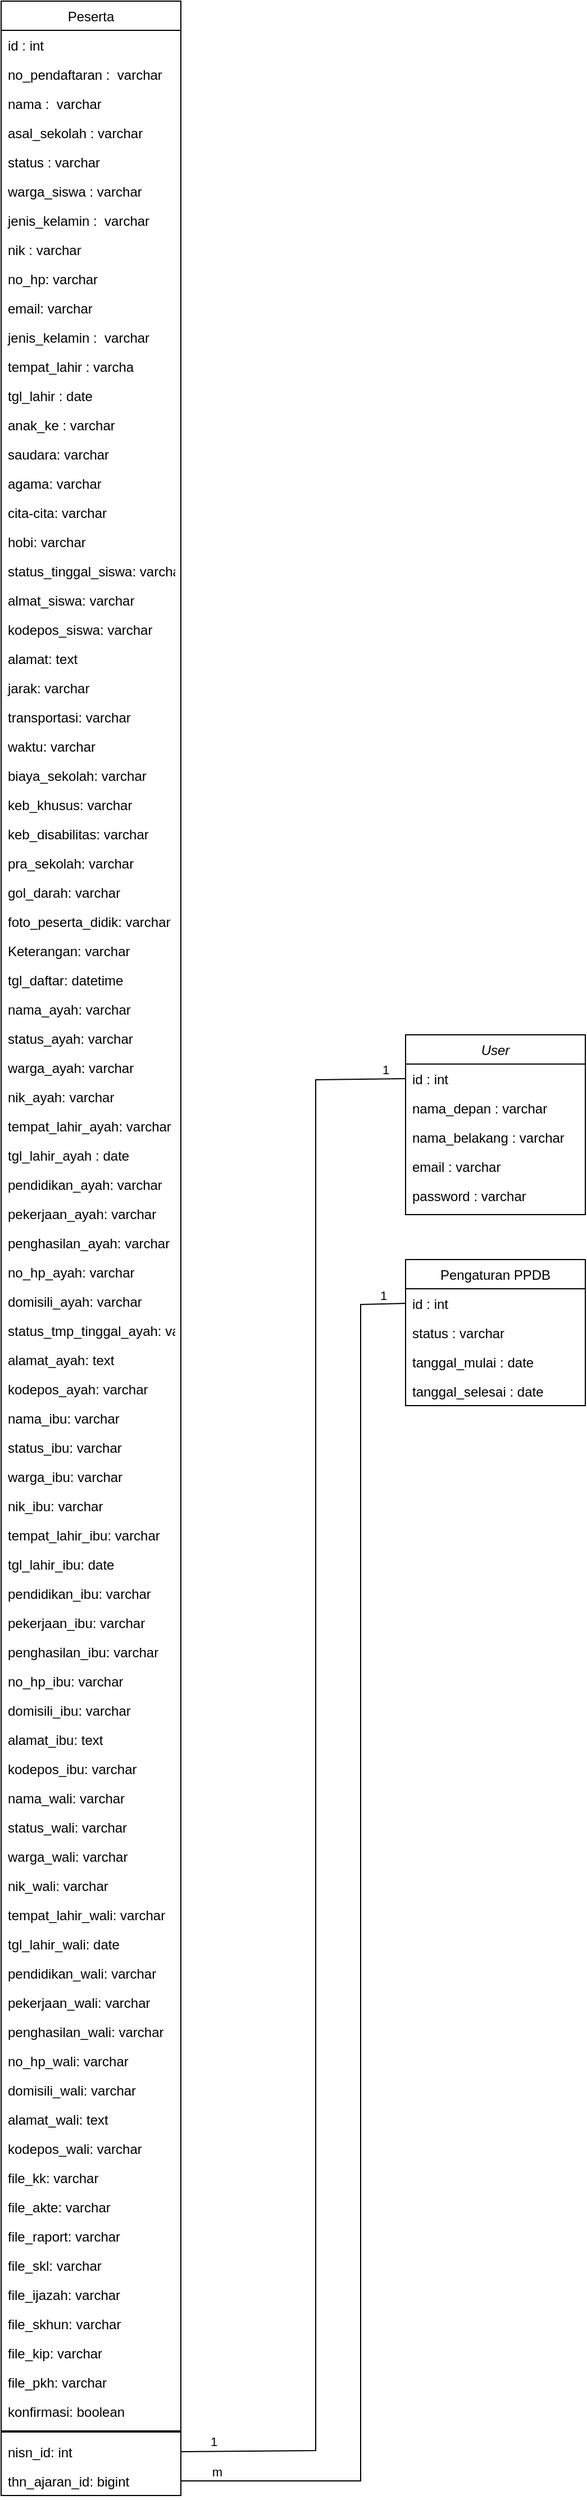 <mxfile version="18.1.3" type="device"><diagram id="C5RBs43oDa-KdzZeNtuy" name="Page-1"><mxGraphModel dx="2216" dy="1126" grid="1" gridSize="10" guides="1" tooltips="1" connect="1" arrows="1" fold="1" page="1" pageScale="1" pageWidth="827" pageHeight="1169" math="0" shadow="0"><root><mxCell id="WIyWlLk6GJQsqaUBKTNV-0"/><mxCell id="WIyWlLk6GJQsqaUBKTNV-1" parent="WIyWlLk6GJQsqaUBKTNV-0"/><mxCell id="zkfFHV4jXpPFQw0GAbJ--0" value="User" style="swimlane;fontStyle=2;align=center;verticalAlign=top;childLayout=stackLayout;horizontal=1;startSize=26;horizontalStack=0;resizeParent=1;resizeLast=0;collapsible=1;marginBottom=0;rounded=0;shadow=0;strokeWidth=1;" parent="WIyWlLk6GJQsqaUBKTNV-1" vertex="1"><mxGeometry x="520" y="960" width="160" height="160" as="geometry"><mxRectangle x="230" y="140" width="160" height="26" as="alternateBounds"/></mxGeometry></mxCell><mxCell id="zkfFHV4jXpPFQw0GAbJ--1" value="id : int" style="text;align=left;verticalAlign=top;spacingLeft=4;spacingRight=4;overflow=hidden;rotatable=0;points=[[0,0.5],[1,0.5]];portConstraint=eastwest;" parent="zkfFHV4jXpPFQw0GAbJ--0" vertex="1"><mxGeometry y="26" width="160" height="26" as="geometry"/></mxCell><mxCell id="zkfFHV4jXpPFQw0GAbJ--2" value="nama_depan : varchar" style="text;align=left;verticalAlign=top;spacingLeft=4;spacingRight=4;overflow=hidden;rotatable=0;points=[[0,0.5],[1,0.5]];portConstraint=eastwest;rounded=0;shadow=0;html=0;" parent="zkfFHV4jXpPFQw0GAbJ--0" vertex="1"><mxGeometry y="52" width="160" height="26" as="geometry"/></mxCell><mxCell id="i5GZ5nSLYn9K19KsY_Wo-1" value="nama_belakang : varchar" style="text;align=left;verticalAlign=top;spacingLeft=4;spacingRight=4;overflow=hidden;rotatable=0;points=[[0,0.5],[1,0.5]];portConstraint=eastwest;rounded=0;shadow=0;html=0;" parent="zkfFHV4jXpPFQw0GAbJ--0" vertex="1"><mxGeometry y="78" width="160" height="26" as="geometry"/></mxCell><mxCell id="zkfFHV4jXpPFQw0GAbJ--3" value="email : varchar" style="text;align=left;verticalAlign=top;spacingLeft=4;spacingRight=4;overflow=hidden;rotatable=0;points=[[0,0.5],[1,0.5]];portConstraint=eastwest;rounded=0;shadow=0;html=0;" parent="zkfFHV4jXpPFQw0GAbJ--0" vertex="1"><mxGeometry y="104" width="160" height="26" as="geometry"/></mxCell><mxCell id="zkfFHV4jXpPFQw0GAbJ--5" value="password : varchar" style="text;align=left;verticalAlign=top;spacingLeft=4;spacingRight=4;overflow=hidden;rotatable=0;points=[[0,0.5],[1,0.5]];portConstraint=eastwest;" parent="zkfFHV4jXpPFQw0GAbJ--0" vertex="1"><mxGeometry y="130" width="160" height="26" as="geometry"/></mxCell><mxCell id="zkfFHV4jXpPFQw0GAbJ--6" value="Peserta" style="swimlane;fontStyle=0;align=center;verticalAlign=top;childLayout=stackLayout;horizontal=1;startSize=26;horizontalStack=0;resizeParent=1;resizeLast=0;collapsible=1;marginBottom=0;rounded=0;shadow=0;strokeWidth=1;" parent="WIyWlLk6GJQsqaUBKTNV-1" vertex="1"><mxGeometry x="160" y="40" width="160" height="2220" as="geometry"><mxRectangle x="130" y="380" width="160" height="26" as="alternateBounds"/></mxGeometry></mxCell><mxCell id="zkfFHV4jXpPFQw0GAbJ--7" value="id : int" style="text;align=left;verticalAlign=top;spacingLeft=4;spacingRight=4;overflow=hidden;rotatable=0;points=[[0,0.5],[1,0.5]];portConstraint=eastwest;" parent="zkfFHV4jXpPFQw0GAbJ--6" vertex="1"><mxGeometry y="26" width="160" height="26" as="geometry"/></mxCell><mxCell id="zkfFHV4jXpPFQw0GAbJ--8" value="no_pendaftaran :  varchar" style="text;align=left;verticalAlign=top;spacingLeft=4;spacingRight=4;overflow=hidden;rotatable=0;points=[[0,0.5],[1,0.5]];portConstraint=eastwest;rounded=0;shadow=0;html=0;" parent="zkfFHV4jXpPFQw0GAbJ--6" vertex="1"><mxGeometry y="52" width="160" height="26" as="geometry"/></mxCell><mxCell id="i5GZ5nSLYn9K19KsY_Wo-6" value="nama :  varchar" style="text;align=left;verticalAlign=top;spacingLeft=4;spacingRight=4;overflow=hidden;rotatable=0;points=[[0,0.5],[1,0.5]];portConstraint=eastwest;rounded=0;shadow=0;html=0;" parent="zkfFHV4jXpPFQw0GAbJ--6" vertex="1"><mxGeometry y="78" width="160" height="26" as="geometry"/></mxCell><mxCell id="zkfFHV4jXpPFQw0GAbJ--11" value="asal_sekolah : varchar" style="text;align=left;verticalAlign=top;spacingLeft=4;spacingRight=4;overflow=hidden;rotatable=0;points=[[0,0.5],[1,0.5]];portConstraint=eastwest;" parent="zkfFHV4jXpPFQw0GAbJ--6" vertex="1"><mxGeometry y="104" width="160" height="26" as="geometry"/></mxCell><mxCell id="i5GZ5nSLYn9K19KsY_Wo-2" value="status : varchar" style="text;align=left;verticalAlign=top;spacingLeft=4;spacingRight=4;overflow=hidden;rotatable=0;points=[[0,0.5],[1,0.5]];portConstraint=eastwest;" parent="zkfFHV4jXpPFQw0GAbJ--6" vertex="1"><mxGeometry y="130" width="160" height="26" as="geometry"/></mxCell><mxCell id="i5GZ5nSLYn9K19KsY_Wo-3" value="warga_siswa : varchar" style="text;align=left;verticalAlign=top;spacingLeft=4;spacingRight=4;overflow=hidden;rotatable=0;points=[[0,0.5],[1,0.5]];portConstraint=eastwest;" parent="zkfFHV4jXpPFQw0GAbJ--6" vertex="1"><mxGeometry y="156" width="160" height="26" as="geometry"/></mxCell><mxCell id="i5GZ5nSLYn9K19KsY_Wo-4" value="jenis_kelamin :  varchar" style="text;align=left;verticalAlign=top;spacingLeft=4;spacingRight=4;overflow=hidden;rotatable=0;points=[[0,0.5],[1,0.5]];portConstraint=eastwest;" parent="zkfFHV4jXpPFQw0GAbJ--6" vertex="1"><mxGeometry y="182" width="160" height="26" as="geometry"/></mxCell><mxCell id="i5GZ5nSLYn9K19KsY_Wo-7" value="nik : varchar" style="text;align=left;verticalAlign=top;spacingLeft=4;spacingRight=4;overflow=hidden;rotatable=0;points=[[0,0.5],[1,0.5]];portConstraint=eastwest;" parent="zkfFHV4jXpPFQw0GAbJ--6" vertex="1"><mxGeometry y="208" width="160" height="26" as="geometry"/></mxCell><mxCell id="i5GZ5nSLYn9K19KsY_Wo-15" value="no_hp: varchar" style="text;align=left;verticalAlign=top;spacingLeft=4;spacingRight=4;overflow=hidden;rotatable=0;points=[[0,0.5],[1,0.5]];portConstraint=eastwest;" parent="zkfFHV4jXpPFQw0GAbJ--6" vertex="1"><mxGeometry y="234" width="160" height="26" as="geometry"/></mxCell><mxCell id="i5GZ5nSLYn9K19KsY_Wo-16" value="email: varchar" style="text;align=left;verticalAlign=top;spacingLeft=4;spacingRight=4;overflow=hidden;rotatable=0;points=[[0,0.5],[1,0.5]];portConstraint=eastwest;" parent="zkfFHV4jXpPFQw0GAbJ--6" vertex="1"><mxGeometry y="260" width="160" height="26" as="geometry"/></mxCell><mxCell id="i5GZ5nSLYn9K19KsY_Wo-8" value="jenis_kelamin :  varchar" style="text;align=left;verticalAlign=top;spacingLeft=4;spacingRight=4;overflow=hidden;rotatable=0;points=[[0,0.5],[1,0.5]];portConstraint=eastwest;" parent="zkfFHV4jXpPFQw0GAbJ--6" vertex="1"><mxGeometry y="286" width="160" height="26" as="geometry"/></mxCell><mxCell id="i5GZ5nSLYn9K19KsY_Wo-9" value="tempat_lahir : varcha" style="text;align=left;verticalAlign=top;spacingLeft=4;spacingRight=4;overflow=hidden;rotatable=0;points=[[0,0.5],[1,0.5]];portConstraint=eastwest;" parent="zkfFHV4jXpPFQw0GAbJ--6" vertex="1"><mxGeometry y="312" width="160" height="26" as="geometry"/></mxCell><mxCell id="i5GZ5nSLYn9K19KsY_Wo-10" value="tgl_lahir : date" style="text;align=left;verticalAlign=top;spacingLeft=4;spacingRight=4;overflow=hidden;rotatable=0;points=[[0,0.5],[1,0.5]];portConstraint=eastwest;" parent="zkfFHV4jXpPFQw0GAbJ--6" vertex="1"><mxGeometry y="338" width="160" height="26" as="geometry"/></mxCell><mxCell id="i5GZ5nSLYn9K19KsY_Wo-11" value="anak_ke : varchar" style="text;align=left;verticalAlign=top;spacingLeft=4;spacingRight=4;overflow=hidden;rotatable=0;points=[[0,0.5],[1,0.5]];portConstraint=eastwest;" parent="zkfFHV4jXpPFQw0GAbJ--6" vertex="1"><mxGeometry y="364" width="160" height="26" as="geometry"/></mxCell><mxCell id="i5GZ5nSLYn9K19KsY_Wo-12" value="saudara: varchar" style="text;align=left;verticalAlign=top;spacingLeft=4;spacingRight=4;overflow=hidden;rotatable=0;points=[[0,0.5],[1,0.5]];portConstraint=eastwest;" parent="zkfFHV4jXpPFQw0GAbJ--6" vertex="1"><mxGeometry y="390" width="160" height="26" as="geometry"/></mxCell><mxCell id="i5GZ5nSLYn9K19KsY_Wo-13" value="agama: varchar" style="text;align=left;verticalAlign=top;spacingLeft=4;spacingRight=4;overflow=hidden;rotatable=0;points=[[0,0.5],[1,0.5]];portConstraint=eastwest;" parent="zkfFHV4jXpPFQw0GAbJ--6" vertex="1"><mxGeometry y="416" width="160" height="26" as="geometry"/></mxCell><mxCell id="i5GZ5nSLYn9K19KsY_Wo-14" value="cita-cita: varchar" style="text;align=left;verticalAlign=top;spacingLeft=4;spacingRight=4;overflow=hidden;rotatable=0;points=[[0,0.5],[1,0.5]];portConstraint=eastwest;" parent="zkfFHV4jXpPFQw0GAbJ--6" vertex="1"><mxGeometry y="442" width="160" height="26" as="geometry"/></mxCell><mxCell id="i5GZ5nSLYn9K19KsY_Wo-17" value="hobi: varchar" style="text;align=left;verticalAlign=top;spacingLeft=4;spacingRight=4;overflow=hidden;rotatable=0;points=[[0,0.5],[1,0.5]];portConstraint=eastwest;" parent="zkfFHV4jXpPFQw0GAbJ--6" vertex="1"><mxGeometry y="468" width="160" height="26" as="geometry"/></mxCell><mxCell id="i5GZ5nSLYn9K19KsY_Wo-18" value="status_tinggal_siswa: varchar" style="text;align=left;verticalAlign=top;spacingLeft=4;spacingRight=4;overflow=hidden;rotatable=0;points=[[0,0.5],[1,0.5]];portConstraint=eastwest;" parent="zkfFHV4jXpPFQw0GAbJ--6" vertex="1"><mxGeometry y="494" width="160" height="26" as="geometry"/></mxCell><mxCell id="i5GZ5nSLYn9K19KsY_Wo-19" value="almat_siswa: varchar" style="text;align=left;verticalAlign=top;spacingLeft=4;spacingRight=4;overflow=hidden;rotatable=0;points=[[0,0.5],[1,0.5]];portConstraint=eastwest;" parent="zkfFHV4jXpPFQw0GAbJ--6" vertex="1"><mxGeometry y="520" width="160" height="26" as="geometry"/></mxCell><mxCell id="i5GZ5nSLYn9K19KsY_Wo-20" value="kodepos_siswa: varchar" style="text;align=left;verticalAlign=top;spacingLeft=4;spacingRight=4;overflow=hidden;rotatable=0;points=[[0,0.5],[1,0.5]];portConstraint=eastwest;" parent="zkfFHV4jXpPFQw0GAbJ--6" vertex="1"><mxGeometry y="546" width="160" height="26" as="geometry"/></mxCell><mxCell id="i5GZ5nSLYn9K19KsY_Wo-21" value="alamat: text" style="text;align=left;verticalAlign=top;spacingLeft=4;spacingRight=4;overflow=hidden;rotatable=0;points=[[0,0.5],[1,0.5]];portConstraint=eastwest;" parent="zkfFHV4jXpPFQw0GAbJ--6" vertex="1"><mxGeometry y="572" width="160" height="26" as="geometry"/></mxCell><mxCell id="i5GZ5nSLYn9K19KsY_Wo-22" value="jarak: varchar" style="text;align=left;verticalAlign=top;spacingLeft=4;spacingRight=4;overflow=hidden;rotatable=0;points=[[0,0.5],[1,0.5]];portConstraint=eastwest;" parent="zkfFHV4jXpPFQw0GAbJ--6" vertex="1"><mxGeometry y="598" width="160" height="26" as="geometry"/></mxCell><mxCell id="i5GZ5nSLYn9K19KsY_Wo-23" value="transportasi: varchar" style="text;align=left;verticalAlign=top;spacingLeft=4;spacingRight=4;overflow=hidden;rotatable=0;points=[[0,0.5],[1,0.5]];portConstraint=eastwest;" parent="zkfFHV4jXpPFQw0GAbJ--6" vertex="1"><mxGeometry y="624" width="160" height="26" as="geometry"/></mxCell><mxCell id="i5GZ5nSLYn9K19KsY_Wo-24" value="waktu: varchar" style="text;align=left;verticalAlign=top;spacingLeft=4;spacingRight=4;overflow=hidden;rotatable=0;points=[[0,0.5],[1,0.5]];portConstraint=eastwest;" parent="zkfFHV4jXpPFQw0GAbJ--6" vertex="1"><mxGeometry y="650" width="160" height="26" as="geometry"/></mxCell><mxCell id="i5GZ5nSLYn9K19KsY_Wo-25" value="biaya_sekolah: varchar" style="text;align=left;verticalAlign=top;spacingLeft=4;spacingRight=4;overflow=hidden;rotatable=0;points=[[0,0.5],[1,0.5]];portConstraint=eastwest;" parent="zkfFHV4jXpPFQw0GAbJ--6" vertex="1"><mxGeometry y="676" width="160" height="26" as="geometry"/></mxCell><mxCell id="i5GZ5nSLYn9K19KsY_Wo-26" value="keb_khusus: varchar" style="text;align=left;verticalAlign=top;spacingLeft=4;spacingRight=4;overflow=hidden;rotatable=0;points=[[0,0.5],[1,0.5]];portConstraint=eastwest;" parent="zkfFHV4jXpPFQw0GAbJ--6" vertex="1"><mxGeometry y="702" width="160" height="26" as="geometry"/></mxCell><mxCell id="i5GZ5nSLYn9K19KsY_Wo-27" value="keb_disabilitas: varchar" style="text;align=left;verticalAlign=top;spacingLeft=4;spacingRight=4;overflow=hidden;rotatable=0;points=[[0,0.5],[1,0.5]];portConstraint=eastwest;" parent="zkfFHV4jXpPFQw0GAbJ--6" vertex="1"><mxGeometry y="728" width="160" height="26" as="geometry"/></mxCell><mxCell id="i5GZ5nSLYn9K19KsY_Wo-28" value="pra_sekolah: varchar" style="text;align=left;verticalAlign=top;spacingLeft=4;spacingRight=4;overflow=hidden;rotatable=0;points=[[0,0.5],[1,0.5]];portConstraint=eastwest;" parent="zkfFHV4jXpPFQw0GAbJ--6" vertex="1"><mxGeometry y="754" width="160" height="26" as="geometry"/></mxCell><mxCell id="i5GZ5nSLYn9K19KsY_Wo-29" value="gol_darah: varchar" style="text;align=left;verticalAlign=top;spacingLeft=4;spacingRight=4;overflow=hidden;rotatable=0;points=[[0,0.5],[1,0.5]];portConstraint=eastwest;" parent="zkfFHV4jXpPFQw0GAbJ--6" vertex="1"><mxGeometry y="780" width="160" height="26" as="geometry"/></mxCell><mxCell id="i5GZ5nSLYn9K19KsY_Wo-30" value="foto_peserta_didik: varchar" style="text;align=left;verticalAlign=top;spacingLeft=4;spacingRight=4;overflow=hidden;rotatable=0;points=[[0,0.5],[1,0.5]];portConstraint=eastwest;" parent="zkfFHV4jXpPFQw0GAbJ--6" vertex="1"><mxGeometry y="806" width="160" height="26" as="geometry"/></mxCell><mxCell id="i5GZ5nSLYn9K19KsY_Wo-31" value="Keterangan: varchar" style="text;align=left;verticalAlign=top;spacingLeft=4;spacingRight=4;overflow=hidden;rotatable=0;points=[[0,0.5],[1,0.5]];portConstraint=eastwest;" parent="zkfFHV4jXpPFQw0GAbJ--6" vertex="1"><mxGeometry y="832" width="160" height="26" as="geometry"/></mxCell><mxCell id="i5GZ5nSLYn9K19KsY_Wo-32" value="tgl_daftar: datetime" style="text;align=left;verticalAlign=top;spacingLeft=4;spacingRight=4;overflow=hidden;rotatable=0;points=[[0,0.5],[1,0.5]];portConstraint=eastwest;" parent="zkfFHV4jXpPFQw0GAbJ--6" vertex="1"><mxGeometry y="858" width="160" height="26" as="geometry"/></mxCell><mxCell id="i5GZ5nSLYn9K19KsY_Wo-33" value="nama_ayah: varchar" style="text;align=left;verticalAlign=top;spacingLeft=4;spacingRight=4;overflow=hidden;rotatable=0;points=[[0,0.5],[1,0.5]];portConstraint=eastwest;" parent="zkfFHV4jXpPFQw0GAbJ--6" vertex="1"><mxGeometry y="884" width="160" height="26" as="geometry"/></mxCell><mxCell id="i5GZ5nSLYn9K19KsY_Wo-34" value="status_ayah: varchar" style="text;align=left;verticalAlign=top;spacingLeft=4;spacingRight=4;overflow=hidden;rotatable=0;points=[[0,0.5],[1,0.5]];portConstraint=eastwest;" parent="zkfFHV4jXpPFQw0GAbJ--6" vertex="1"><mxGeometry y="910" width="160" height="26" as="geometry"/></mxCell><mxCell id="i5GZ5nSLYn9K19KsY_Wo-35" value="warga_ayah: varchar" style="text;align=left;verticalAlign=top;spacingLeft=4;spacingRight=4;overflow=hidden;rotatable=0;points=[[0,0.5],[1,0.5]];portConstraint=eastwest;" parent="zkfFHV4jXpPFQw0GAbJ--6" vertex="1"><mxGeometry y="936" width="160" height="26" as="geometry"/></mxCell><mxCell id="i5GZ5nSLYn9K19KsY_Wo-36" value="nik_ayah: varchar" style="text;align=left;verticalAlign=top;spacingLeft=4;spacingRight=4;overflow=hidden;rotatable=0;points=[[0,0.5],[1,0.5]];portConstraint=eastwest;" parent="zkfFHV4jXpPFQw0GAbJ--6" vertex="1"><mxGeometry y="962" width="160" height="26" as="geometry"/></mxCell><mxCell id="i5GZ5nSLYn9K19KsY_Wo-37" value="tempat_lahir_ayah: varchar" style="text;align=left;verticalAlign=top;spacingLeft=4;spacingRight=4;overflow=hidden;rotatable=0;points=[[0,0.5],[1,0.5]];portConstraint=eastwest;" parent="zkfFHV4jXpPFQw0GAbJ--6" vertex="1"><mxGeometry y="988" width="160" height="26" as="geometry"/></mxCell><mxCell id="i5GZ5nSLYn9K19KsY_Wo-38" value="tgl_lahir_ayah : date" style="text;align=left;verticalAlign=top;spacingLeft=4;spacingRight=4;overflow=hidden;rotatable=0;points=[[0,0.5],[1,0.5]];portConstraint=eastwest;" parent="zkfFHV4jXpPFQw0GAbJ--6" vertex="1"><mxGeometry y="1014" width="160" height="26" as="geometry"/></mxCell><mxCell id="i5GZ5nSLYn9K19KsY_Wo-39" value="pendidikan_ayah: varchar" style="text;align=left;verticalAlign=top;spacingLeft=4;spacingRight=4;overflow=hidden;rotatable=0;points=[[0,0.5],[1,0.5]];portConstraint=eastwest;" parent="zkfFHV4jXpPFQw0GAbJ--6" vertex="1"><mxGeometry y="1040" width="160" height="26" as="geometry"/></mxCell><mxCell id="i5GZ5nSLYn9K19KsY_Wo-40" value="pekerjaan_ayah: varchar" style="text;align=left;verticalAlign=top;spacingLeft=4;spacingRight=4;overflow=hidden;rotatable=0;points=[[0,0.5],[1,0.5]];portConstraint=eastwest;" parent="zkfFHV4jXpPFQw0GAbJ--6" vertex="1"><mxGeometry y="1066" width="160" height="26" as="geometry"/></mxCell><mxCell id="i5GZ5nSLYn9K19KsY_Wo-41" value="penghasilan_ayah: varchar" style="text;align=left;verticalAlign=top;spacingLeft=4;spacingRight=4;overflow=hidden;rotatable=0;points=[[0,0.5],[1,0.5]];portConstraint=eastwest;" parent="zkfFHV4jXpPFQw0GAbJ--6" vertex="1"><mxGeometry y="1092" width="160" height="26" as="geometry"/></mxCell><mxCell id="i5GZ5nSLYn9K19KsY_Wo-42" value="no_hp_ayah: varchar" style="text;align=left;verticalAlign=top;spacingLeft=4;spacingRight=4;overflow=hidden;rotatable=0;points=[[0,0.5],[1,0.5]];portConstraint=eastwest;" parent="zkfFHV4jXpPFQw0GAbJ--6" vertex="1"><mxGeometry y="1118" width="160" height="26" as="geometry"/></mxCell><mxCell id="i5GZ5nSLYn9K19KsY_Wo-43" value="domisili_ayah: varchar" style="text;align=left;verticalAlign=top;spacingLeft=4;spacingRight=4;overflow=hidden;rotatable=0;points=[[0,0.5],[1,0.5]];portConstraint=eastwest;" parent="zkfFHV4jXpPFQw0GAbJ--6" vertex="1"><mxGeometry y="1144" width="160" height="26" as="geometry"/></mxCell><mxCell id="i5GZ5nSLYn9K19KsY_Wo-44" value="status_tmp_tinggal_ayah: varchar" style="text;align=left;verticalAlign=top;spacingLeft=4;spacingRight=4;overflow=hidden;rotatable=0;points=[[0,0.5],[1,0.5]];portConstraint=eastwest;" parent="zkfFHV4jXpPFQw0GAbJ--6" vertex="1"><mxGeometry y="1170" width="160" height="26" as="geometry"/></mxCell><mxCell id="i5GZ5nSLYn9K19KsY_Wo-45" value="alamat_ayah: text" style="text;align=left;verticalAlign=top;spacingLeft=4;spacingRight=4;overflow=hidden;rotatable=0;points=[[0,0.5],[1,0.5]];portConstraint=eastwest;" parent="zkfFHV4jXpPFQw0GAbJ--6" vertex="1"><mxGeometry y="1196" width="160" height="26" as="geometry"/></mxCell><mxCell id="i5GZ5nSLYn9K19KsY_Wo-46" value="kodepos_ayah: varchar" style="text;align=left;verticalAlign=top;spacingLeft=4;spacingRight=4;overflow=hidden;rotatable=0;points=[[0,0.5],[1,0.5]];portConstraint=eastwest;" parent="zkfFHV4jXpPFQw0GAbJ--6" vertex="1"><mxGeometry y="1222" width="160" height="26" as="geometry"/></mxCell><mxCell id="i5GZ5nSLYn9K19KsY_Wo-47" value="nama_ibu: varchar" style="text;align=left;verticalAlign=top;spacingLeft=4;spacingRight=4;overflow=hidden;rotatable=0;points=[[0,0.5],[1,0.5]];portConstraint=eastwest;" parent="zkfFHV4jXpPFQw0GAbJ--6" vertex="1"><mxGeometry y="1248" width="160" height="26" as="geometry"/></mxCell><mxCell id="i5GZ5nSLYn9K19KsY_Wo-48" value="status_ibu: varchar" style="text;align=left;verticalAlign=top;spacingLeft=4;spacingRight=4;overflow=hidden;rotatable=0;points=[[0,0.5],[1,0.5]];portConstraint=eastwest;" parent="zkfFHV4jXpPFQw0GAbJ--6" vertex="1"><mxGeometry y="1274" width="160" height="26" as="geometry"/></mxCell><mxCell id="i5GZ5nSLYn9K19KsY_Wo-49" value="warga_ibu: varchar" style="text;align=left;verticalAlign=top;spacingLeft=4;spacingRight=4;overflow=hidden;rotatable=0;points=[[0,0.5],[1,0.5]];portConstraint=eastwest;" parent="zkfFHV4jXpPFQw0GAbJ--6" vertex="1"><mxGeometry y="1300" width="160" height="26" as="geometry"/></mxCell><mxCell id="i5GZ5nSLYn9K19KsY_Wo-50" value="nik_ibu: varchar" style="text;align=left;verticalAlign=top;spacingLeft=4;spacingRight=4;overflow=hidden;rotatable=0;points=[[0,0.5],[1,0.5]];portConstraint=eastwest;" parent="zkfFHV4jXpPFQw0GAbJ--6" vertex="1"><mxGeometry y="1326" width="160" height="26" as="geometry"/></mxCell><mxCell id="i5GZ5nSLYn9K19KsY_Wo-51" value="tempat_lahir_ibu: varchar" style="text;align=left;verticalAlign=top;spacingLeft=4;spacingRight=4;overflow=hidden;rotatable=0;points=[[0,0.5],[1,0.5]];portConstraint=eastwest;" parent="zkfFHV4jXpPFQw0GAbJ--6" vertex="1"><mxGeometry y="1352" width="160" height="26" as="geometry"/></mxCell><mxCell id="i5GZ5nSLYn9K19KsY_Wo-52" value="tgl_lahir_ibu: date" style="text;align=left;verticalAlign=top;spacingLeft=4;spacingRight=4;overflow=hidden;rotatable=0;points=[[0,0.5],[1,0.5]];portConstraint=eastwest;" parent="zkfFHV4jXpPFQw0GAbJ--6" vertex="1"><mxGeometry y="1378" width="160" height="26" as="geometry"/></mxCell><mxCell id="i5GZ5nSLYn9K19KsY_Wo-53" value="pendidikan_ibu: varchar" style="text;align=left;verticalAlign=top;spacingLeft=4;spacingRight=4;overflow=hidden;rotatable=0;points=[[0,0.5],[1,0.5]];portConstraint=eastwest;" parent="zkfFHV4jXpPFQw0GAbJ--6" vertex="1"><mxGeometry y="1404" width="160" height="26" as="geometry"/></mxCell><mxCell id="i5GZ5nSLYn9K19KsY_Wo-54" value="pekerjaan_ibu: varchar" style="text;align=left;verticalAlign=top;spacingLeft=4;spacingRight=4;overflow=hidden;rotatable=0;points=[[0,0.5],[1,0.5]];portConstraint=eastwest;" parent="zkfFHV4jXpPFQw0GAbJ--6" vertex="1"><mxGeometry y="1430" width="160" height="26" as="geometry"/></mxCell><mxCell id="i5GZ5nSLYn9K19KsY_Wo-55" value="penghasilan_ibu: varchar" style="text;align=left;verticalAlign=top;spacingLeft=4;spacingRight=4;overflow=hidden;rotatable=0;points=[[0,0.5],[1,0.5]];portConstraint=eastwest;" parent="zkfFHV4jXpPFQw0GAbJ--6" vertex="1"><mxGeometry y="1456" width="160" height="26" as="geometry"/></mxCell><mxCell id="i5GZ5nSLYn9K19KsY_Wo-56" value="no_hp_ibu: varchar" style="text;align=left;verticalAlign=top;spacingLeft=4;spacingRight=4;overflow=hidden;rotatable=0;points=[[0,0.5],[1,0.5]];portConstraint=eastwest;" parent="zkfFHV4jXpPFQw0GAbJ--6" vertex="1"><mxGeometry y="1482" width="160" height="26" as="geometry"/></mxCell><mxCell id="i5GZ5nSLYn9K19KsY_Wo-57" value="domisili_ibu: varchar" style="text;align=left;verticalAlign=top;spacingLeft=4;spacingRight=4;overflow=hidden;rotatable=0;points=[[0,0.5],[1,0.5]];portConstraint=eastwest;" parent="zkfFHV4jXpPFQw0GAbJ--6" vertex="1"><mxGeometry y="1508" width="160" height="26" as="geometry"/></mxCell><mxCell id="i5GZ5nSLYn9K19KsY_Wo-58" value="alamat_ibu: text" style="text;align=left;verticalAlign=top;spacingLeft=4;spacingRight=4;overflow=hidden;rotatable=0;points=[[0,0.5],[1,0.5]];portConstraint=eastwest;" parent="zkfFHV4jXpPFQw0GAbJ--6" vertex="1"><mxGeometry y="1534" width="160" height="26" as="geometry"/></mxCell><mxCell id="i5GZ5nSLYn9K19KsY_Wo-59" value="kodepos_ibu: varchar" style="text;align=left;verticalAlign=top;spacingLeft=4;spacingRight=4;overflow=hidden;rotatable=0;points=[[0,0.5],[1,0.5]];portConstraint=eastwest;" parent="zkfFHV4jXpPFQw0GAbJ--6" vertex="1"><mxGeometry y="1560" width="160" height="26" as="geometry"/></mxCell><mxCell id="i5GZ5nSLYn9K19KsY_Wo-60" value="nama_wali: varchar" style="text;align=left;verticalAlign=top;spacingLeft=4;spacingRight=4;overflow=hidden;rotatable=0;points=[[0,0.5],[1,0.5]];portConstraint=eastwest;" parent="zkfFHV4jXpPFQw0GAbJ--6" vertex="1"><mxGeometry y="1586" width="160" height="26" as="geometry"/></mxCell><mxCell id="i5GZ5nSLYn9K19KsY_Wo-61" value="status_wali: varchar" style="text;align=left;verticalAlign=top;spacingLeft=4;spacingRight=4;overflow=hidden;rotatable=0;points=[[0,0.5],[1,0.5]];portConstraint=eastwest;" parent="zkfFHV4jXpPFQw0GAbJ--6" vertex="1"><mxGeometry y="1612" width="160" height="26" as="geometry"/></mxCell><mxCell id="i5GZ5nSLYn9K19KsY_Wo-62" value="warga_wali: varchar" style="text;align=left;verticalAlign=top;spacingLeft=4;spacingRight=4;overflow=hidden;rotatable=0;points=[[0,0.5],[1,0.5]];portConstraint=eastwest;" parent="zkfFHV4jXpPFQw0GAbJ--6" vertex="1"><mxGeometry y="1638" width="160" height="26" as="geometry"/></mxCell><mxCell id="i5GZ5nSLYn9K19KsY_Wo-63" value="nik_wali: varchar" style="text;align=left;verticalAlign=top;spacingLeft=4;spacingRight=4;overflow=hidden;rotatable=0;points=[[0,0.5],[1,0.5]];portConstraint=eastwest;" parent="zkfFHV4jXpPFQw0GAbJ--6" vertex="1"><mxGeometry y="1664" width="160" height="26" as="geometry"/></mxCell><mxCell id="i5GZ5nSLYn9K19KsY_Wo-64" value="tempat_lahir_wali: varchar" style="text;align=left;verticalAlign=top;spacingLeft=4;spacingRight=4;overflow=hidden;rotatable=0;points=[[0,0.5],[1,0.5]];portConstraint=eastwest;" parent="zkfFHV4jXpPFQw0GAbJ--6" vertex="1"><mxGeometry y="1690" width="160" height="26" as="geometry"/></mxCell><mxCell id="i5GZ5nSLYn9K19KsY_Wo-65" value="tgl_lahir_wali: date" style="text;align=left;verticalAlign=top;spacingLeft=4;spacingRight=4;overflow=hidden;rotatable=0;points=[[0,0.5],[1,0.5]];portConstraint=eastwest;" parent="zkfFHV4jXpPFQw0GAbJ--6" vertex="1"><mxGeometry y="1716" width="160" height="26" as="geometry"/></mxCell><mxCell id="i5GZ5nSLYn9K19KsY_Wo-66" value="pendidikan_wali: varchar" style="text;align=left;verticalAlign=top;spacingLeft=4;spacingRight=4;overflow=hidden;rotatable=0;points=[[0,0.5],[1,0.5]];portConstraint=eastwest;" parent="zkfFHV4jXpPFQw0GAbJ--6" vertex="1"><mxGeometry y="1742" width="160" height="26" as="geometry"/></mxCell><mxCell id="i5GZ5nSLYn9K19KsY_Wo-67" value="pekerjaan_wali: varchar" style="text;align=left;verticalAlign=top;spacingLeft=4;spacingRight=4;overflow=hidden;rotatable=0;points=[[0,0.5],[1,0.5]];portConstraint=eastwest;" parent="zkfFHV4jXpPFQw0GAbJ--6" vertex="1"><mxGeometry y="1768" width="160" height="26" as="geometry"/></mxCell><mxCell id="i5GZ5nSLYn9K19KsY_Wo-68" value="penghasilan_wali: varchar" style="text;align=left;verticalAlign=top;spacingLeft=4;spacingRight=4;overflow=hidden;rotatable=0;points=[[0,0.5],[1,0.5]];portConstraint=eastwest;" parent="zkfFHV4jXpPFQw0GAbJ--6" vertex="1"><mxGeometry y="1794" width="160" height="26" as="geometry"/></mxCell><mxCell id="i5GZ5nSLYn9K19KsY_Wo-69" value="no_hp_wali: varchar" style="text;align=left;verticalAlign=top;spacingLeft=4;spacingRight=4;overflow=hidden;rotatable=0;points=[[0,0.5],[1,0.5]];portConstraint=eastwest;" parent="zkfFHV4jXpPFQw0GAbJ--6" vertex="1"><mxGeometry y="1820" width="160" height="26" as="geometry"/></mxCell><mxCell id="i5GZ5nSLYn9K19KsY_Wo-70" value="domisili_wali: varchar" style="text;align=left;verticalAlign=top;spacingLeft=4;spacingRight=4;overflow=hidden;rotatable=0;points=[[0,0.5],[1,0.5]];portConstraint=eastwest;" parent="zkfFHV4jXpPFQw0GAbJ--6" vertex="1"><mxGeometry y="1846" width="160" height="26" as="geometry"/></mxCell><mxCell id="i5GZ5nSLYn9K19KsY_Wo-71" value="alamat_wali: text" style="text;align=left;verticalAlign=top;spacingLeft=4;spacingRight=4;overflow=hidden;rotatable=0;points=[[0,0.5],[1,0.5]];portConstraint=eastwest;" parent="zkfFHV4jXpPFQw0GAbJ--6" vertex="1"><mxGeometry y="1872" width="160" height="26" as="geometry"/></mxCell><mxCell id="i5GZ5nSLYn9K19KsY_Wo-72" value="kodepos_wali: varchar" style="text;align=left;verticalAlign=top;spacingLeft=4;spacingRight=4;overflow=hidden;rotatable=0;points=[[0,0.5],[1,0.5]];portConstraint=eastwest;" parent="zkfFHV4jXpPFQw0GAbJ--6" vertex="1"><mxGeometry y="1898" width="160" height="26" as="geometry"/></mxCell><mxCell id="i5GZ5nSLYn9K19KsY_Wo-73" value="file_kk: varchar" style="text;align=left;verticalAlign=top;spacingLeft=4;spacingRight=4;overflow=hidden;rotatable=0;points=[[0,0.5],[1,0.5]];portConstraint=eastwest;" parent="zkfFHV4jXpPFQw0GAbJ--6" vertex="1"><mxGeometry y="1924" width="160" height="26" as="geometry"/></mxCell><mxCell id="i5GZ5nSLYn9K19KsY_Wo-74" value="file_akte: varchar" style="text;align=left;verticalAlign=top;spacingLeft=4;spacingRight=4;overflow=hidden;rotatable=0;points=[[0,0.5],[1,0.5]];portConstraint=eastwest;" parent="zkfFHV4jXpPFQw0GAbJ--6" vertex="1"><mxGeometry y="1950" width="160" height="26" as="geometry"/></mxCell><mxCell id="i5GZ5nSLYn9K19KsY_Wo-75" value="file_raport: varchar" style="text;align=left;verticalAlign=top;spacingLeft=4;spacingRight=4;overflow=hidden;rotatable=0;points=[[0,0.5],[1,0.5]];portConstraint=eastwest;" parent="zkfFHV4jXpPFQw0GAbJ--6" vertex="1"><mxGeometry y="1976" width="160" height="26" as="geometry"/></mxCell><mxCell id="i5GZ5nSLYn9K19KsY_Wo-76" value="file_skl: varchar" style="text;align=left;verticalAlign=top;spacingLeft=4;spacingRight=4;overflow=hidden;rotatable=0;points=[[0,0.5],[1,0.5]];portConstraint=eastwest;" parent="zkfFHV4jXpPFQw0GAbJ--6" vertex="1"><mxGeometry y="2002" width="160" height="26" as="geometry"/></mxCell><mxCell id="i5GZ5nSLYn9K19KsY_Wo-77" value="file_ijazah: varchar" style="text;align=left;verticalAlign=top;spacingLeft=4;spacingRight=4;overflow=hidden;rotatable=0;points=[[0,0.5],[1,0.5]];portConstraint=eastwest;" parent="zkfFHV4jXpPFQw0GAbJ--6" vertex="1"><mxGeometry y="2028" width="160" height="26" as="geometry"/></mxCell><mxCell id="i5GZ5nSLYn9K19KsY_Wo-78" value="file_skhun: varchar" style="text;align=left;verticalAlign=top;spacingLeft=4;spacingRight=4;overflow=hidden;rotatable=0;points=[[0,0.5],[1,0.5]];portConstraint=eastwest;" parent="zkfFHV4jXpPFQw0GAbJ--6" vertex="1"><mxGeometry y="2054" width="160" height="26" as="geometry"/></mxCell><mxCell id="i5GZ5nSLYn9K19KsY_Wo-79" value="file_kip: varchar" style="text;align=left;verticalAlign=top;spacingLeft=4;spacingRight=4;overflow=hidden;rotatable=0;points=[[0,0.5],[1,0.5]];portConstraint=eastwest;" parent="zkfFHV4jXpPFQw0GAbJ--6" vertex="1"><mxGeometry y="2080" width="160" height="26" as="geometry"/></mxCell><mxCell id="i5GZ5nSLYn9K19KsY_Wo-80" value="file_pkh: varchar" style="text;align=left;verticalAlign=top;spacingLeft=4;spacingRight=4;overflow=hidden;rotatable=0;points=[[0,0.5],[1,0.5]];portConstraint=eastwest;" parent="zkfFHV4jXpPFQw0GAbJ--6" vertex="1"><mxGeometry y="2106" width="160" height="26" as="geometry"/></mxCell><mxCell id="i5GZ5nSLYn9K19KsY_Wo-81" value="konfirmasi: boolean" style="text;align=left;verticalAlign=top;spacingLeft=4;spacingRight=4;overflow=hidden;rotatable=0;points=[[0,0.5],[1,0.5]];portConstraint=eastwest;" parent="zkfFHV4jXpPFQw0GAbJ--6" vertex="1"><mxGeometry y="2132" width="160" height="26" as="geometry"/></mxCell><mxCell id="i5GZ5nSLYn9K19KsY_Wo-83" value="" style="line;strokeWidth=2;html=1;" parent="zkfFHV4jXpPFQw0GAbJ--6" vertex="1"><mxGeometry y="2158" width="160" height="10" as="geometry"/></mxCell><mxCell id="i5GZ5nSLYn9K19KsY_Wo-82" value="nisn_id: int" style="text;align=left;verticalAlign=top;spacingLeft=4;spacingRight=4;overflow=hidden;rotatable=0;points=[[0,0.5],[1,0.5]];portConstraint=eastwest;" parent="zkfFHV4jXpPFQw0GAbJ--6" vertex="1"><mxGeometry y="2168" width="160" height="26" as="geometry"/></mxCell><mxCell id="i5GZ5nSLYn9K19KsY_Wo-84" value="thn_ajaran_id: bigint" style="text;align=left;verticalAlign=top;spacingLeft=4;spacingRight=4;overflow=hidden;rotatable=0;points=[[0,0.5],[1,0.5]];portConstraint=eastwest;" parent="zkfFHV4jXpPFQw0GAbJ--6" vertex="1"><mxGeometry y="2194" width="160" height="26" as="geometry"/></mxCell><mxCell id="zkfFHV4jXpPFQw0GAbJ--17" value="Pengaturan PPDB" style="swimlane;fontStyle=0;align=center;verticalAlign=top;childLayout=stackLayout;horizontal=1;startSize=26;horizontalStack=0;resizeParent=1;resizeLast=0;collapsible=1;marginBottom=0;rounded=0;shadow=0;strokeWidth=1;" parent="WIyWlLk6GJQsqaUBKTNV-1" vertex="1"><mxGeometry x="520" y="1160" width="160" height="130" as="geometry"><mxRectangle x="550" y="140" width="160" height="26" as="alternateBounds"/></mxGeometry></mxCell><mxCell id="zkfFHV4jXpPFQw0GAbJ--18" value="id : int" style="text;align=left;verticalAlign=top;spacingLeft=4;spacingRight=4;overflow=hidden;rotatable=0;points=[[0,0.5],[1,0.5]];portConstraint=eastwest;" parent="zkfFHV4jXpPFQw0GAbJ--17" vertex="1"><mxGeometry y="26" width="160" height="26" as="geometry"/></mxCell><mxCell id="zkfFHV4jXpPFQw0GAbJ--19" value="status : varchar" style="text;align=left;verticalAlign=top;spacingLeft=4;spacingRight=4;overflow=hidden;rotatable=0;points=[[0,0.5],[1,0.5]];portConstraint=eastwest;rounded=0;shadow=0;html=0;" parent="zkfFHV4jXpPFQw0GAbJ--17" vertex="1"><mxGeometry y="52" width="160" height="26" as="geometry"/></mxCell><mxCell id="zkfFHV4jXpPFQw0GAbJ--20" value="tanggal_mulai : date" style="text;align=left;verticalAlign=top;spacingLeft=4;spacingRight=4;overflow=hidden;rotatable=0;points=[[0,0.5],[1,0.5]];portConstraint=eastwest;rounded=0;shadow=0;html=0;" parent="zkfFHV4jXpPFQw0GAbJ--17" vertex="1"><mxGeometry y="78" width="160" height="26" as="geometry"/></mxCell><mxCell id="zkfFHV4jXpPFQw0GAbJ--21" value="tanggal_selesai : date" style="text;align=left;verticalAlign=top;spacingLeft=4;spacingRight=4;overflow=hidden;rotatable=0;points=[[0,0.5],[1,0.5]];portConstraint=eastwest;rounded=0;shadow=0;html=0;" parent="zkfFHV4jXpPFQw0GAbJ--17" vertex="1"><mxGeometry y="104" width="160" height="26" as="geometry"/></mxCell><mxCell id="i5GZ5nSLYn9K19KsY_Wo-95" value="" style="endArrow=none;html=1;rounded=0;exitX=1;exitY=0.5;exitDx=0;exitDy=0;entryX=0;entryY=0.5;entryDx=0;entryDy=0;" parent="WIyWlLk6GJQsqaUBKTNV-1" source="i5GZ5nSLYn9K19KsY_Wo-84" target="zkfFHV4jXpPFQw0GAbJ--18" edge="1"><mxGeometry width="50" height="50" relative="1" as="geometry"><mxPoint x="380" y="2260" as="sourcePoint"/><mxPoint x="430" y="2210" as="targetPoint"/><Array as="points"><mxPoint x="480" y="2247"/><mxPoint x="480" y="1200"/></Array></mxGeometry></mxCell><mxCell id="i5GZ5nSLYn9K19KsY_Wo-99" value="m" style="edgeLabel;html=1;align=center;verticalAlign=middle;resizable=0;points=[];" parent="i5GZ5nSLYn9K19KsY_Wo-95" vertex="1" connectable="0"><mxGeometry x="-0.949" relative="1" as="geometry"><mxPoint y="-8" as="offset"/></mxGeometry></mxCell><mxCell id="i5GZ5nSLYn9K19KsY_Wo-101" value="1" style="edgeLabel;html=1;align=center;verticalAlign=middle;resizable=0;points=[];" parent="i5GZ5nSLYn9K19KsY_Wo-95" vertex="1" connectable="0"><mxGeometry x="0.923" y="-1" relative="1" as="geometry"><mxPoint x="19" y="-16" as="offset"/></mxGeometry></mxCell><mxCell id="i5GZ5nSLYn9K19KsY_Wo-96" value="" style="endArrow=none;html=1;rounded=0;exitX=1;exitY=0.5;exitDx=0;exitDy=0;entryX=0;entryY=0.5;entryDx=0;entryDy=0;" parent="WIyWlLk6GJQsqaUBKTNV-1" source="i5GZ5nSLYn9K19KsY_Wo-82" target="zkfFHV4jXpPFQw0GAbJ--1" edge="1"><mxGeometry width="50" height="50" relative="1" as="geometry"><mxPoint x="360" y="2170" as="sourcePoint"/><mxPoint x="410" y="2120" as="targetPoint"/><Array as="points"><mxPoint x="440" y="2220"/><mxPoint x="440" y="1000"/></Array></mxGeometry></mxCell><mxCell id="i5GZ5nSLYn9K19KsY_Wo-97" value="1" style="edgeLabel;html=1;align=center;verticalAlign=middle;resizable=0;points=[];" parent="i5GZ5nSLYn9K19KsY_Wo-96" vertex="1" connectable="0"><mxGeometry x="0.974" y="2" relative="1" as="geometry"><mxPoint y="-6" as="offset"/></mxGeometry></mxCell><mxCell id="i5GZ5nSLYn9K19KsY_Wo-98" value="1" style="edgeLabel;html=1;align=center;verticalAlign=middle;resizable=0;points=[];" parent="i5GZ5nSLYn9K19KsY_Wo-96" vertex="1" connectable="0"><mxGeometry x="-0.959" relative="1" as="geometry"><mxPoint y="-9" as="offset"/></mxGeometry></mxCell></root></mxGraphModel></diagram></mxfile>